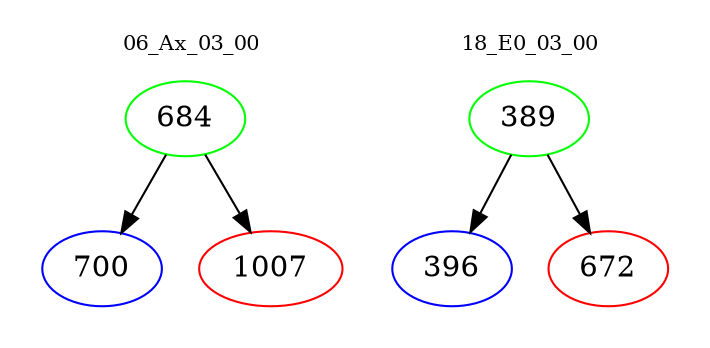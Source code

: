 digraph{
subgraph cluster_0 {
color = white
label = "06_Ax_03_00";
fontsize=10;
T0_684 [label="684", color="green"]
T0_684 -> T0_700 [color="black"]
T0_700 [label="700", color="blue"]
T0_684 -> T0_1007 [color="black"]
T0_1007 [label="1007", color="red"]
}
subgraph cluster_1 {
color = white
label = "18_E0_03_00";
fontsize=10;
T1_389 [label="389", color="green"]
T1_389 -> T1_396 [color="black"]
T1_396 [label="396", color="blue"]
T1_389 -> T1_672 [color="black"]
T1_672 [label="672", color="red"]
}
}
